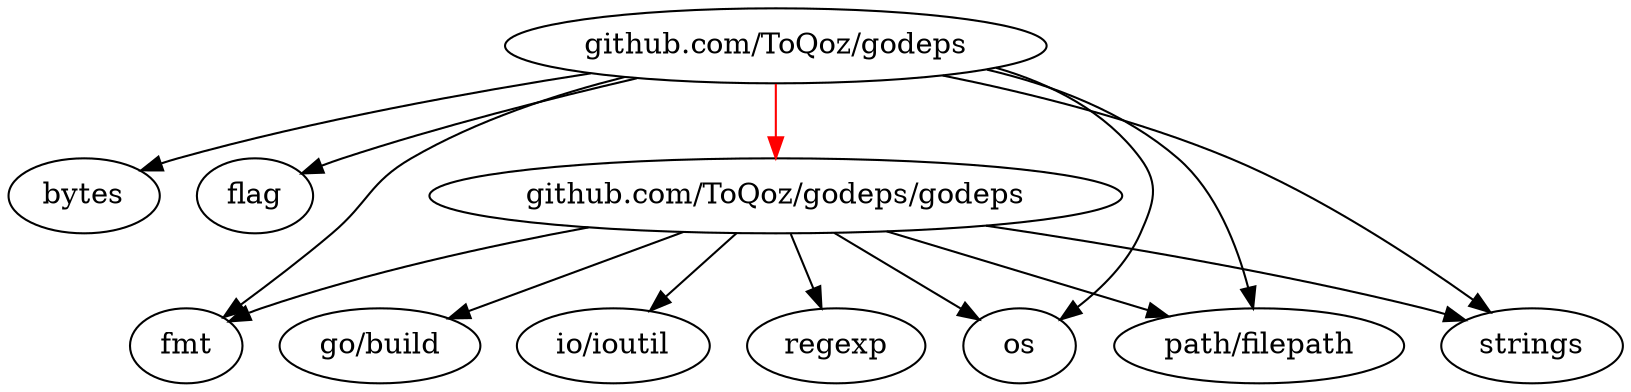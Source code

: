 digraph "godeps-of-github.com/ToQoz/godeps" {
    size=13.0;
    "github.com/ToQoz/godeps" -> "bytes";
    "github.com/ToQoz/godeps" -> "flag";
    "github.com/ToQoz/godeps" -> "fmt";
    "github.com/ToQoz/godeps" -> "github.com/ToQoz/godeps/godeps"[color=red];
    "github.com/ToQoz/godeps/godeps" -> "fmt";
    "github.com/ToQoz/godeps/godeps" -> "go/build";
    "github.com/ToQoz/godeps/godeps" -> "io/ioutil";
    "github.com/ToQoz/godeps/godeps" -> "os";
    "github.com/ToQoz/godeps/godeps" -> "path/filepath";
    "github.com/ToQoz/godeps/godeps" -> "regexp";
    "github.com/ToQoz/godeps/godeps" -> "strings";
    "github.com/ToQoz/godeps" -> "os";
    "github.com/ToQoz/godeps" -> "path/filepath";
    "github.com/ToQoz/godeps" -> "strings";
}
